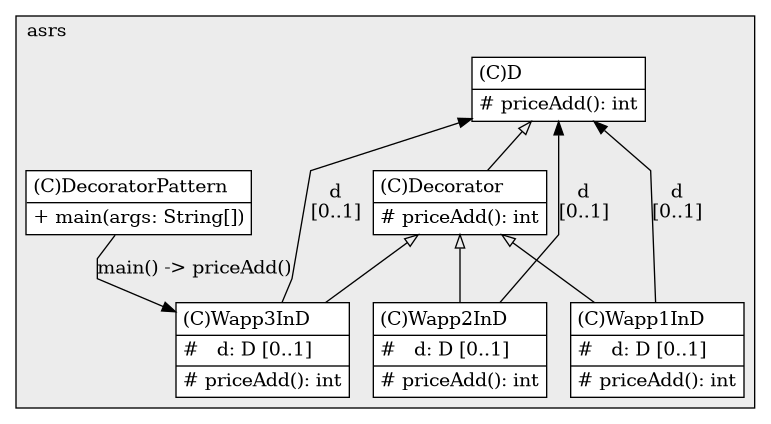 @startuml

/' diagram meta data start
config=StructureConfiguration;
{
  "projectClassification": {
    "searchMode": "OpenProject", // OpenProject, AllProjects
    "includedProjects": "",
    "pathEndKeywords": "*.impl",
    "isClientPath": "",
    "isClientName": "",
    "isTestPath": "",
    "isTestName": "",
    "isMappingPath": "",
    "isMappingName": "",
    "isDataAccessPath": "",
    "isDataAccessName": "",
    "isDataStructurePath": "",
    "isDataStructureName": "",
    "isInterfaceStructuresPath": "",
    "isInterfaceStructuresName": "",
    "isEntryPointPath": "",
    "isEntryPointName": "",
    "treatFinalFieldsAsMandatory": false
  },
  "graphRestriction": {
    "classPackageExcludeFilter": "",
    "classPackageIncludeFilter": "",
    "classNameExcludeFilter": "",
    "classNameIncludeFilter": "",
    "methodNameExcludeFilter": "",
    "methodNameIncludeFilter": "",
    "removeByInheritance": "", // inheritance/annotation based filtering is done in a second step
    "removeByAnnotation": "",
    "removeByClassPackage": "", // cleanup the graph after inheritance/annotation based filtering is done
    "removeByClassName": "",
    "cutMappings": false,
    "cutEnum": true,
    "cutTests": true,
    "cutClient": true,
    "cutDataAccess": false,
    "cutInterfaceStructures": false,
    "cutDataStructures": false,
    "cutGetterAndSetter": true,
    "cutConstructors": true
  },
  "graphTraversal": {
    "forwardDepth": 6,
    "backwardDepth": 6,
    "classPackageExcludeFilter": "",
    "classPackageIncludeFilter": "",
    "classNameExcludeFilter": "",
    "classNameIncludeFilter": "",
    "methodNameExcludeFilter": "",
    "methodNameIncludeFilter": "",
    "hideMappings": false,
    "hideDataStructures": false,
    "hidePrivateMethods": true,
    "hideInterfaceCalls": true, // indirection: implementation -> interface (is hidden) -> implementation
    "onlyShowApplicationEntryPoints": false, // root node is included
    "useMethodCallsForStructureDiagram": "ForwardOnly" // ForwardOnly, BothDirections, No
  },
  "details": {
    "aggregation": "GroupByClass", // ByClass, GroupByClass, None
    "showClassGenericTypes": true,
    "showMethods": true,
    "showMethodParameterNames": true,
    "showMethodParameterTypes": true,
    "showMethodReturnType": true,
    "showPackageLevels": 2,
    "showDetailedClassStructure": true
  },
  "rootClass": "org.asrs.DecoratorPattern",
  "extensionCallbackMethod": "" // qualified.class.name#methodName - signature: public static String method(String)
}
diagram meta data end '/



digraph g {
    rankdir="TB"
    splines=polyline
    

'nodes 
subgraph cluster_3003891 { 
   	label=asrs
	labeljust=l
	fillcolor="#ececec"
	style=filled
   
   D1268911805[
	label=<<TABLE BORDER="1" CELLBORDER="0" CELLPADDING="4" CELLSPACING="0">
<TR><TD ALIGN="LEFT" >(C)D</TD></TR>
<HR/>
<TR><TD ALIGN="LEFT" ># priceAdd(): int</TD></TR>
</TABLE>>
	style=filled
	margin=0
	shape=plaintext
	fillcolor="#FFFFFF"
];

Decorator1268911805[
	label=<<TABLE BORDER="1" CELLBORDER="0" CELLPADDING="4" CELLSPACING="0">
<TR><TD ALIGN="LEFT" >(C)Decorator</TD></TR>
<HR/>
<TR><TD ALIGN="LEFT" ># priceAdd(): int</TD></TR>
</TABLE>>
	style=filled
	margin=0
	shape=plaintext
	fillcolor="#FFFFFF"
];

DecoratorPattern1268911805[
	label=<<TABLE BORDER="1" CELLBORDER="0" CELLPADDING="4" CELLSPACING="0">
<TR><TD ALIGN="LEFT" >(C)DecoratorPattern</TD></TR>
<HR/>
<TR><TD ALIGN="LEFT" >+ main(args: String[])</TD></TR>
</TABLE>>
	style=filled
	margin=0
	shape=plaintext
	fillcolor="#FFFFFF"
];

Wapp1InD1268911805[
	label=<<TABLE BORDER="1" CELLBORDER="0" CELLPADDING="4" CELLSPACING="0">
<TR><TD ALIGN="LEFT" >(C)Wapp1InD</TD></TR>
<HR/>
<TR><TD ALIGN="LEFT" >#   d: D [0..1]</TD></TR>
<HR/>
<TR><TD ALIGN="LEFT" ># priceAdd(): int</TD></TR>
</TABLE>>
	style=filled
	margin=0
	shape=plaintext
	fillcolor="#FFFFFF"
];

Wapp2InD1268911805[
	label=<<TABLE BORDER="1" CELLBORDER="0" CELLPADDING="4" CELLSPACING="0">
<TR><TD ALIGN="LEFT" >(C)Wapp2InD</TD></TR>
<HR/>
<TR><TD ALIGN="LEFT" >#   d: D [0..1]</TD></TR>
<HR/>
<TR><TD ALIGN="LEFT" ># priceAdd(): int</TD></TR>
</TABLE>>
	style=filled
	margin=0
	shape=plaintext
	fillcolor="#FFFFFF"
];

Wapp3InD1268911805[
	label=<<TABLE BORDER="1" CELLBORDER="0" CELLPADDING="4" CELLSPACING="0">
<TR><TD ALIGN="LEFT" >(C)Wapp3InD</TD></TR>
<HR/>
<TR><TD ALIGN="LEFT" >#   d: D [0..1]</TD></TR>
<HR/>
<TR><TD ALIGN="LEFT" ># priceAdd(): int</TD></TR>
</TABLE>>
	style=filled
	margin=0
	shape=plaintext
	fillcolor="#FFFFFF"
];
} 

'edges    
D1268911805 -> Decorator1268911805[arrowhead=none, arrowtail=empty, dir=both];
Decorator1268911805 -> Wapp1InD1268911805[arrowhead=none, arrowtail=empty, dir=both];
Decorator1268911805 -> Wapp2InD1268911805[arrowhead=none, arrowtail=empty, dir=both];
Decorator1268911805 -> Wapp3InD1268911805[arrowhead=none, arrowtail=empty, dir=both];
DecoratorPattern1268911805 -> Wapp3InD1268911805[label="main() -> priceAdd()"];
Wapp1InD1268911805 -> D1268911805[label="d
[0..1]"];
Wapp2InD1268911805 -> D1268911805[label="d
[0..1]"];
Wapp3InD1268911805 -> D1268911805[label="d
[0..1]"];
    
}
@enduml